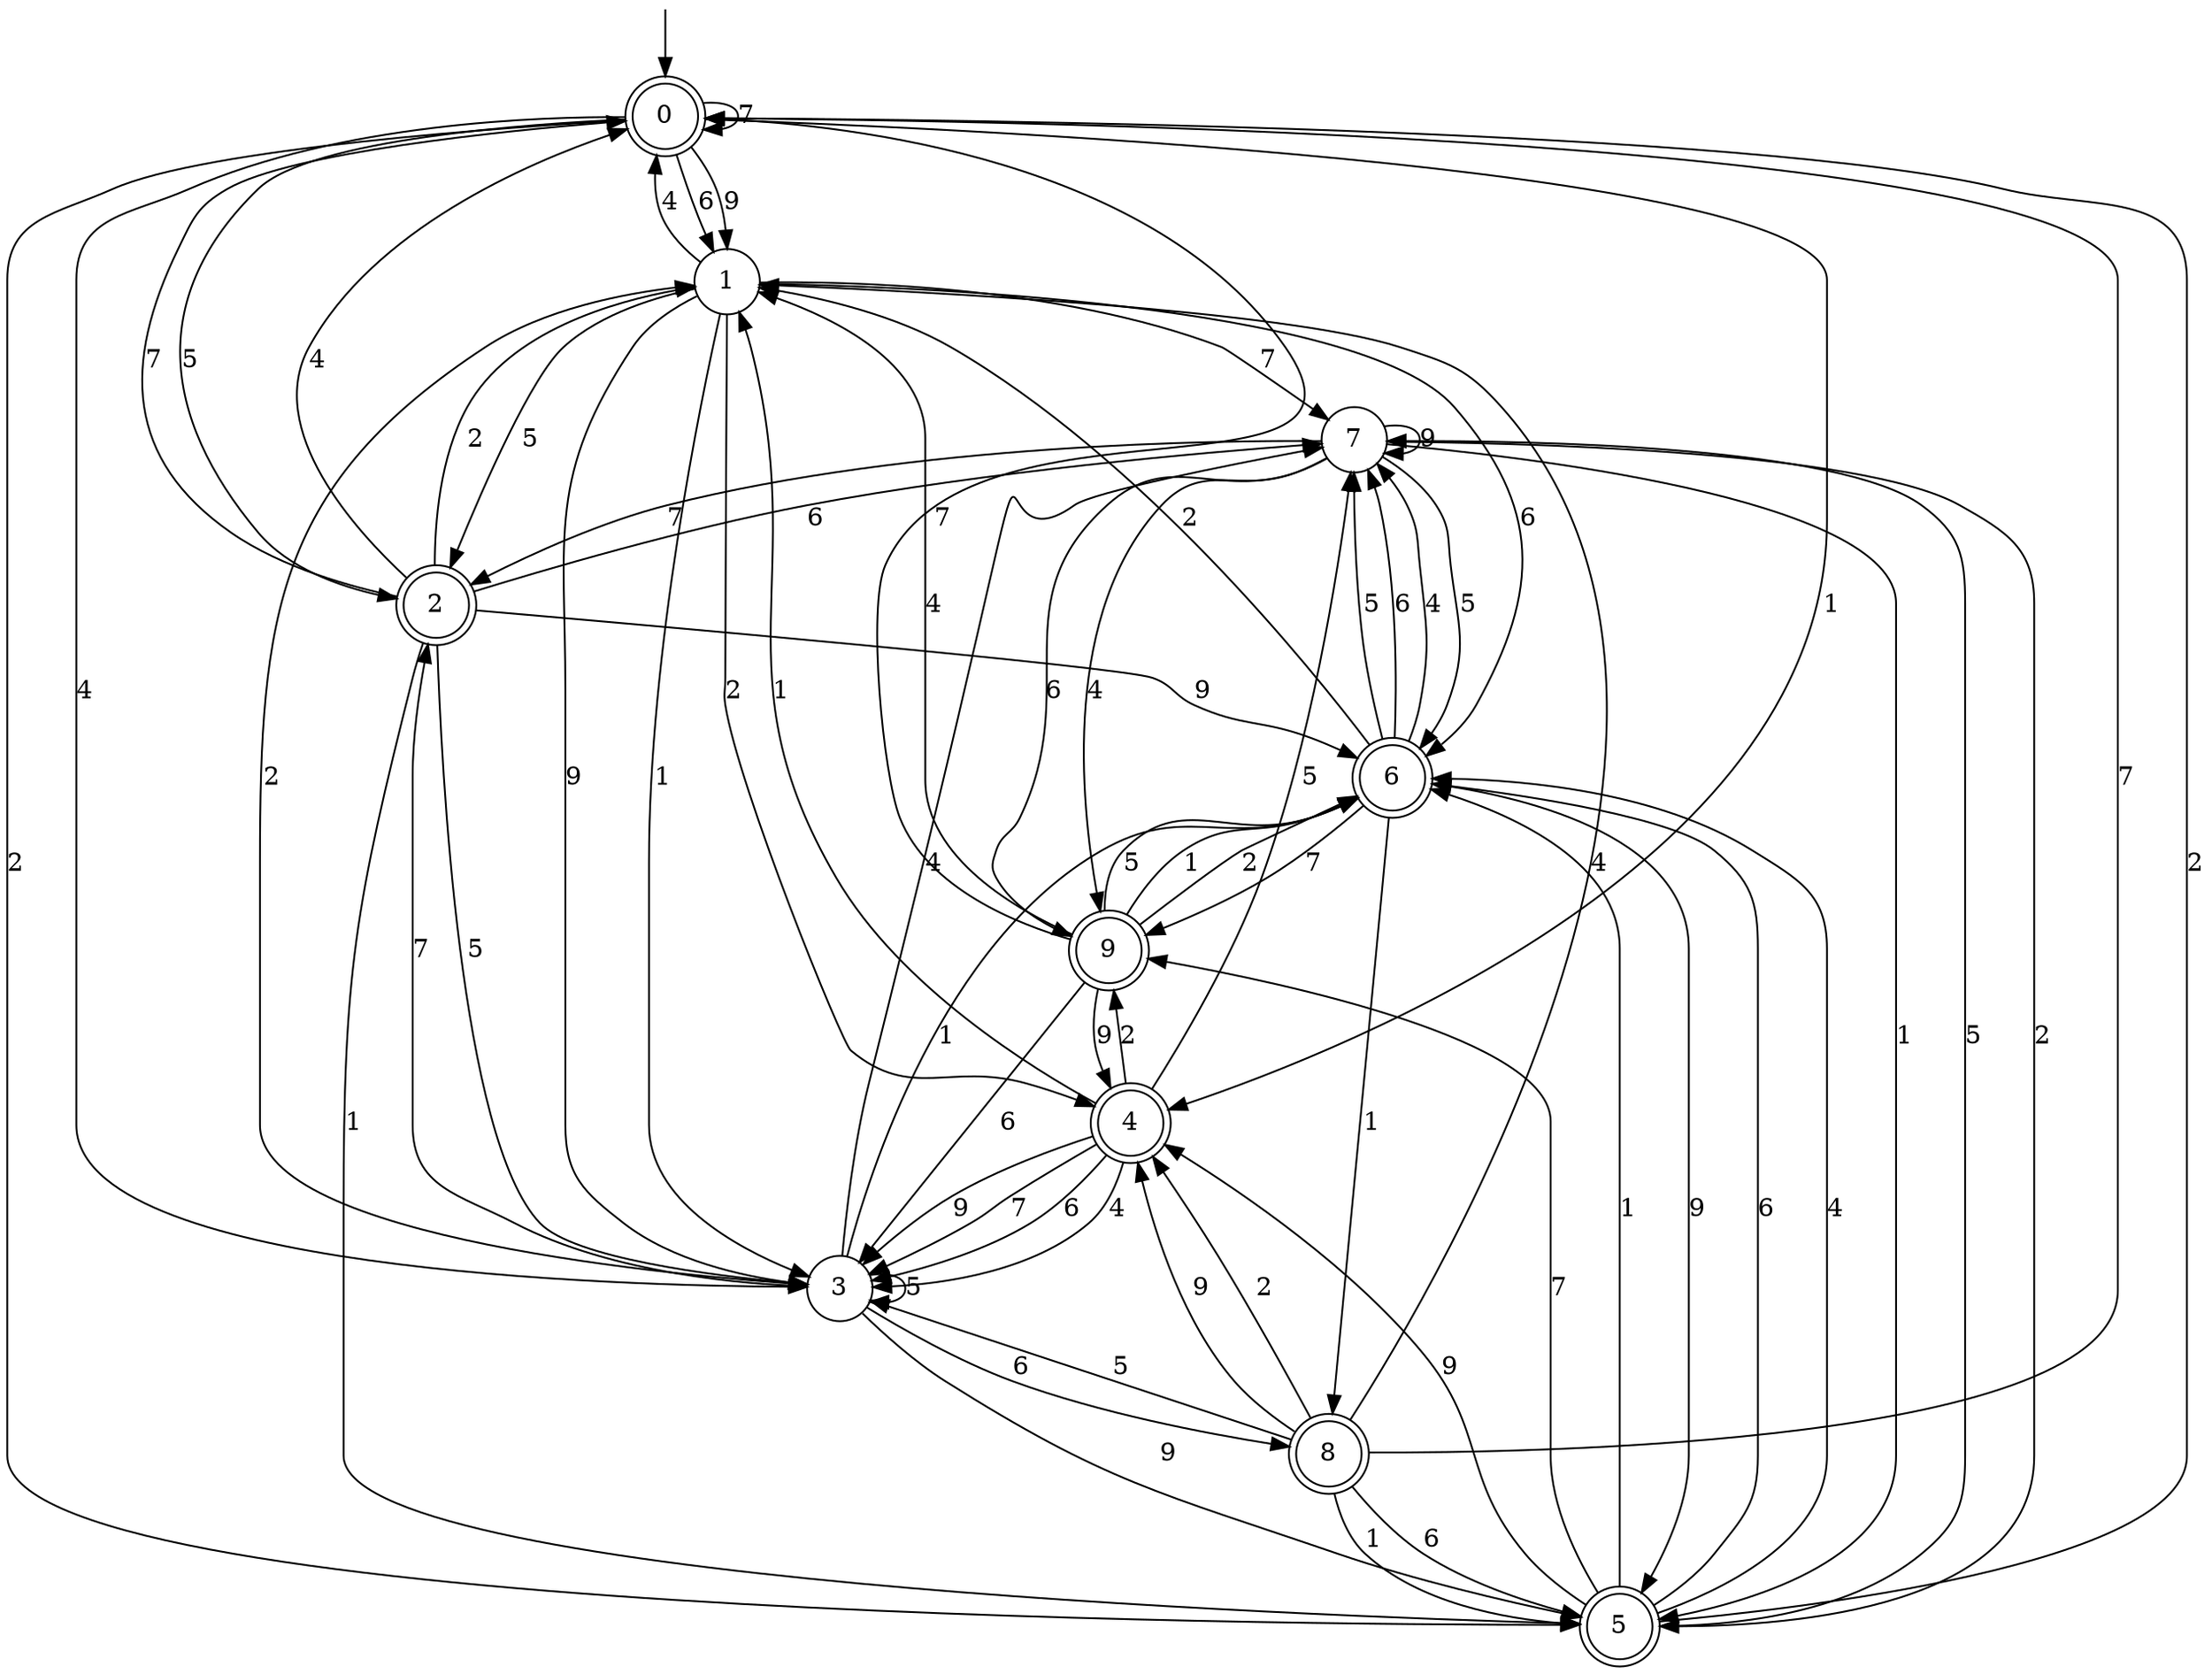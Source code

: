 digraph g {

	s0 [shape="doublecircle" label="0"];
	s1 [shape="circle" label="1"];
	s2 [shape="doublecircle" label="2"];
	s3 [shape="circle" label="3"];
	s4 [shape="doublecircle" label="4"];
	s5 [shape="doublecircle" label="5"];
	s6 [shape="doublecircle" label="6"];
	s7 [shape="circle" label="7"];
	s8 [shape="doublecircle" label="8"];
	s9 [shape="doublecircle" label="9"];
	s0 -> s1 [label="6"];
	s0 -> s2 [label="5"];
	s0 -> s3 [label="4"];
	s0 -> s1 [label="9"];
	s0 -> s0 [label="7"];
	s0 -> s4 [label="1"];
	s0 -> s5 [label="2"];
	s1 -> s6 [label="6"];
	s1 -> s2 [label="5"];
	s1 -> s0 [label="4"];
	s1 -> s3 [label="9"];
	s1 -> s7 [label="7"];
	s1 -> s3 [label="1"];
	s1 -> s4 [label="2"];
	s2 -> s7 [label="6"];
	s2 -> s3 [label="5"];
	s2 -> s0 [label="4"];
	s2 -> s6 [label="9"];
	s2 -> s0 [label="7"];
	s2 -> s5 [label="1"];
	s2 -> s1 [label="2"];
	s3 -> s8 [label="6"];
	s3 -> s3 [label="5"];
	s3 -> s7 [label="4"];
	s3 -> s5 [label="9"];
	s3 -> s2 [label="7"];
	s3 -> s6 [label="1"];
	s3 -> s1 [label="2"];
	s4 -> s3 [label="6"];
	s4 -> s7 [label="5"];
	s4 -> s3 [label="4"];
	s4 -> s3 [label="9"];
	s4 -> s3 [label="7"];
	s4 -> s1 [label="1"];
	s4 -> s9 [label="2"];
	s5 -> s6 [label="6"];
	s5 -> s7 [label="5"];
	s5 -> s6 [label="4"];
	s5 -> s4 [label="9"];
	s5 -> s9 [label="7"];
	s5 -> s6 [label="1"];
	s5 -> s0 [label="2"];
	s6 -> s7 [label="6"];
	s6 -> s7 [label="5"];
	s6 -> s7 [label="4"];
	s6 -> s5 [label="9"];
	s6 -> s9 [label="7"];
	s6 -> s8 [label="1"];
	s6 -> s1 [label="2"];
	s7 -> s9 [label="6"];
	s7 -> s6 [label="5"];
	s7 -> s9 [label="4"];
	s7 -> s7 [label="9"];
	s7 -> s2 [label="7"];
	s7 -> s5 [label="1"];
	s7 -> s5 [label="2"];
	s8 -> s5 [label="6"];
	s8 -> s3 [label="5"];
	s8 -> s1 [label="4"];
	s8 -> s4 [label="9"];
	s8 -> s0 [label="7"];
	s8 -> s5 [label="1"];
	s8 -> s4 [label="2"];
	s9 -> s3 [label="6"];
	s9 -> s6 [label="5"];
	s9 -> s1 [label="4"];
	s9 -> s4 [label="9"];
	s9 -> s0 [label="7"];
	s9 -> s6 [label="1"];
	s9 -> s6 [label="2"];

__start0 [label="" shape="none" width="0" height="0"];
__start0 -> s0;

}
